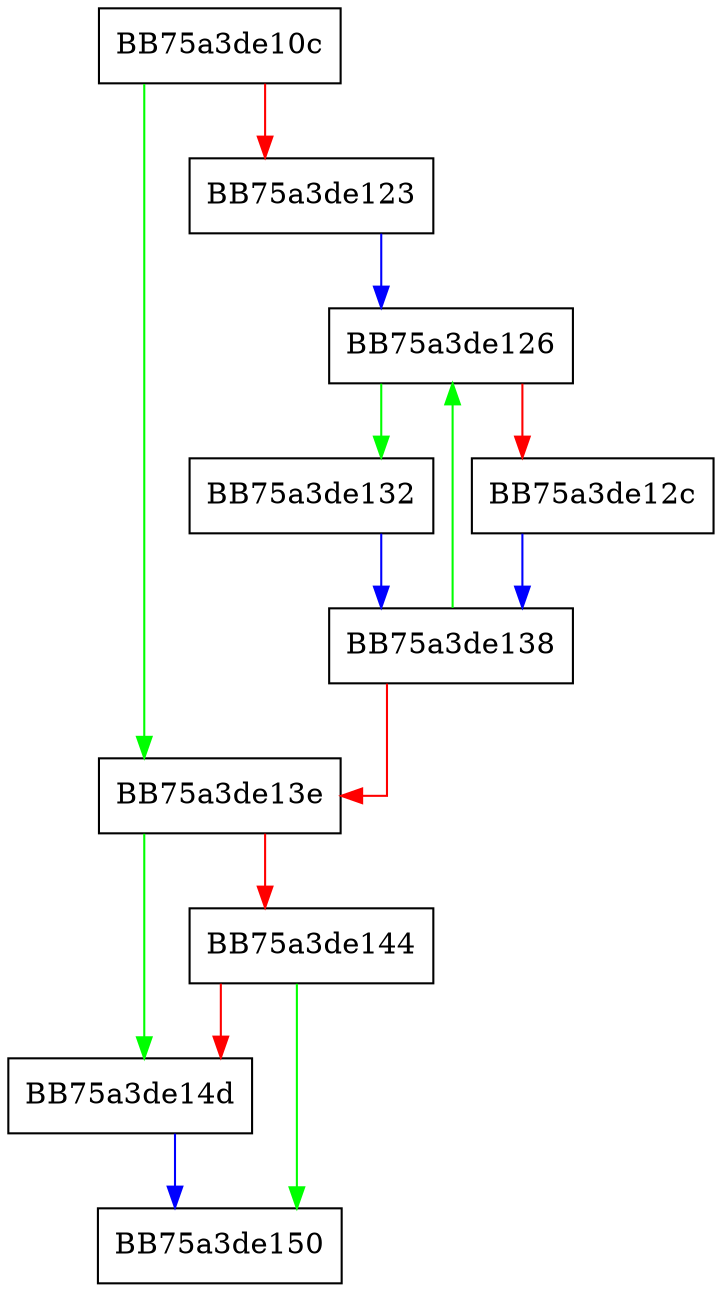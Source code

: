 digraph find {
  node [shape="box"];
  graph [splines=ortho];
  BB75a3de10c -> BB75a3de13e [color="green"];
  BB75a3de10c -> BB75a3de123 [color="red"];
  BB75a3de123 -> BB75a3de126 [color="blue"];
  BB75a3de126 -> BB75a3de132 [color="green"];
  BB75a3de126 -> BB75a3de12c [color="red"];
  BB75a3de12c -> BB75a3de138 [color="blue"];
  BB75a3de132 -> BB75a3de138 [color="blue"];
  BB75a3de138 -> BB75a3de126 [color="green"];
  BB75a3de138 -> BB75a3de13e [color="red"];
  BB75a3de13e -> BB75a3de14d [color="green"];
  BB75a3de13e -> BB75a3de144 [color="red"];
  BB75a3de144 -> BB75a3de150 [color="green"];
  BB75a3de144 -> BB75a3de14d [color="red"];
  BB75a3de14d -> BB75a3de150 [color="blue"];
}